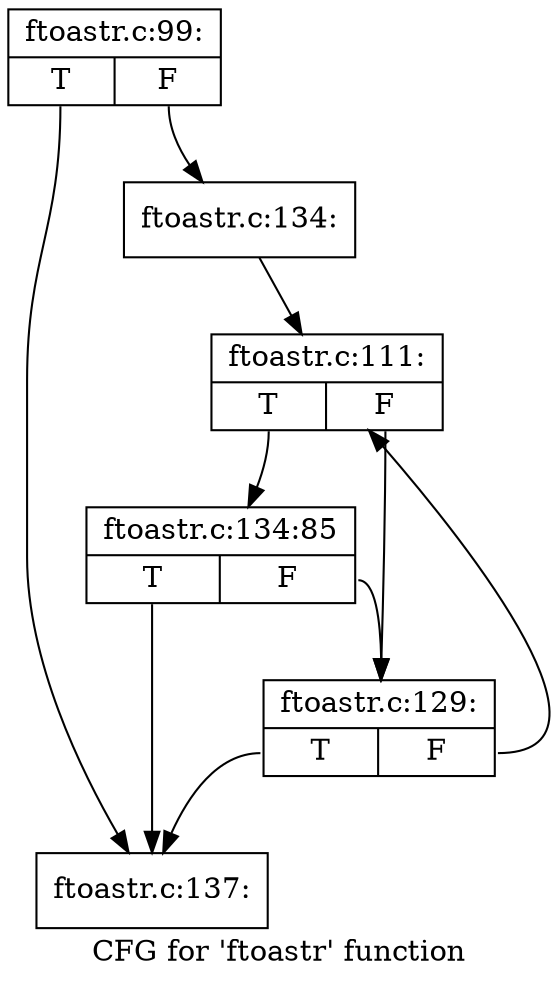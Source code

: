 digraph "CFG for 'ftoastr' function" {
	label="CFG for 'ftoastr' function";

	Node0xc6a8870 [shape=record,label="{ftoastr.c:99:|{<s0>T|<s1>F}}"];
	Node0xc6a8870:s0 -> Node0xc6bf320;
	Node0xc6a8870:s1 -> Node0xc762a20;
	Node0xc762a20 [shape=record,label="{ftoastr.c:134:}"];
	Node0xc762a20 -> Node0xc6bdc20;
	Node0xc6bdc20 [shape=record,label="{ftoastr.c:111:|{<s0>T|<s1>F}}"];
	Node0xc6bdc20:s0 -> Node0xc6be240;
	Node0xc6bdc20:s1 -> Node0xc6af2f0;
	Node0xc6be240 [shape=record,label="{ftoastr.c:134:85|{<s0>T|<s1>F}}"];
	Node0xc6be240:s0 -> Node0xc6bf320;
	Node0xc6be240:s1 -> Node0xc6af2f0;
	Node0xc6af2f0 [shape=record,label="{ftoastr.c:129:|{<s0>T|<s1>F}}"];
	Node0xc6af2f0:s0 -> Node0xc6bf320;
	Node0xc6af2f0:s1 -> Node0xc6bdc20;
	Node0xc6bf320 [shape=record,label="{ftoastr.c:137:}"];
}
